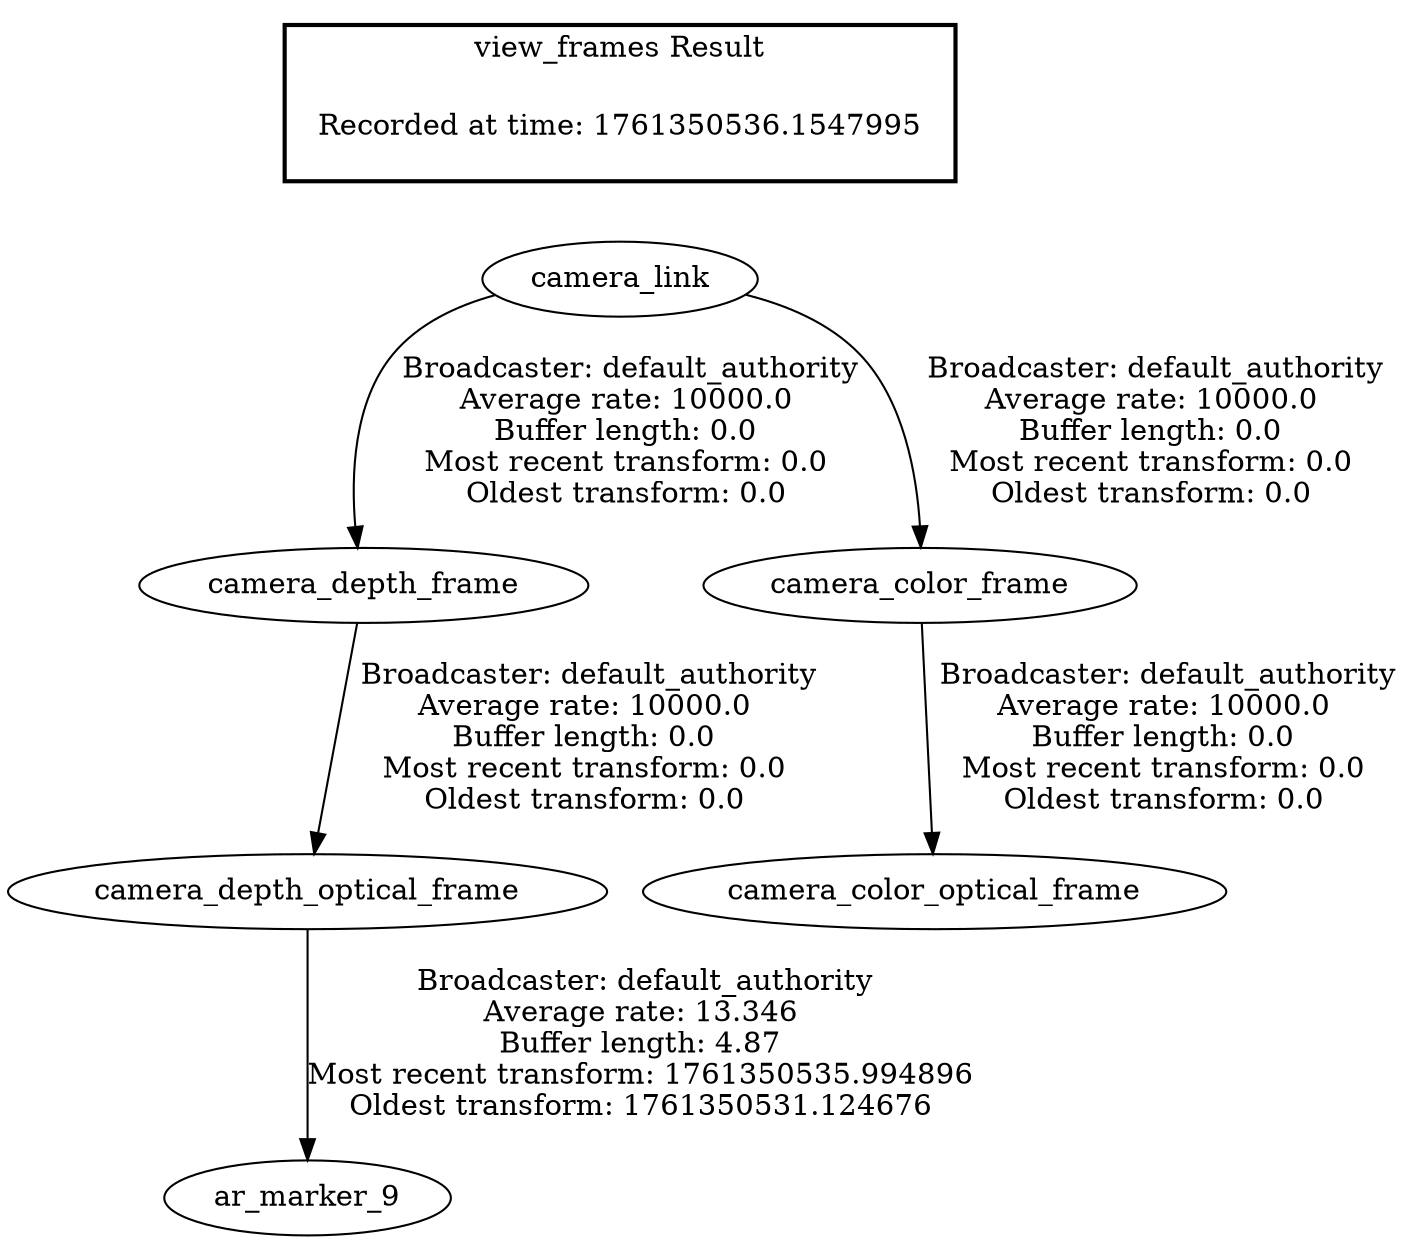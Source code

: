 digraph G {
"camera_link" -> "camera_depth_frame"[label=" Broadcaster: default_authority\nAverage rate: 10000.0\nBuffer length: 0.0\nMost recent transform: 0.0\nOldest transform: 0.0\n"];
"camera_depth_frame" -> "camera_depth_optical_frame"[label=" Broadcaster: default_authority\nAverage rate: 10000.0\nBuffer length: 0.0\nMost recent transform: 0.0\nOldest transform: 0.0\n"];
"camera_link" -> "camera_color_frame"[label=" Broadcaster: default_authority\nAverage rate: 10000.0\nBuffer length: 0.0\nMost recent transform: 0.0\nOldest transform: 0.0\n"];
"camera_color_frame" -> "camera_color_optical_frame"[label=" Broadcaster: default_authority\nAverage rate: 10000.0\nBuffer length: 0.0\nMost recent transform: 0.0\nOldest transform: 0.0\n"];
"camera_depth_optical_frame" -> "ar_marker_9"[label=" Broadcaster: default_authority\nAverage rate: 13.346\nBuffer length: 4.87\nMost recent transform: 1761350535.994896\nOldest transform: 1761350531.124676\n"];
edge [style=invis];
 subgraph cluster_legend { style=bold; color=black; label ="view_frames Result";
"Recorded at time: 1761350536.1547995"[ shape=plaintext ] ;
}->"camera_link";
}